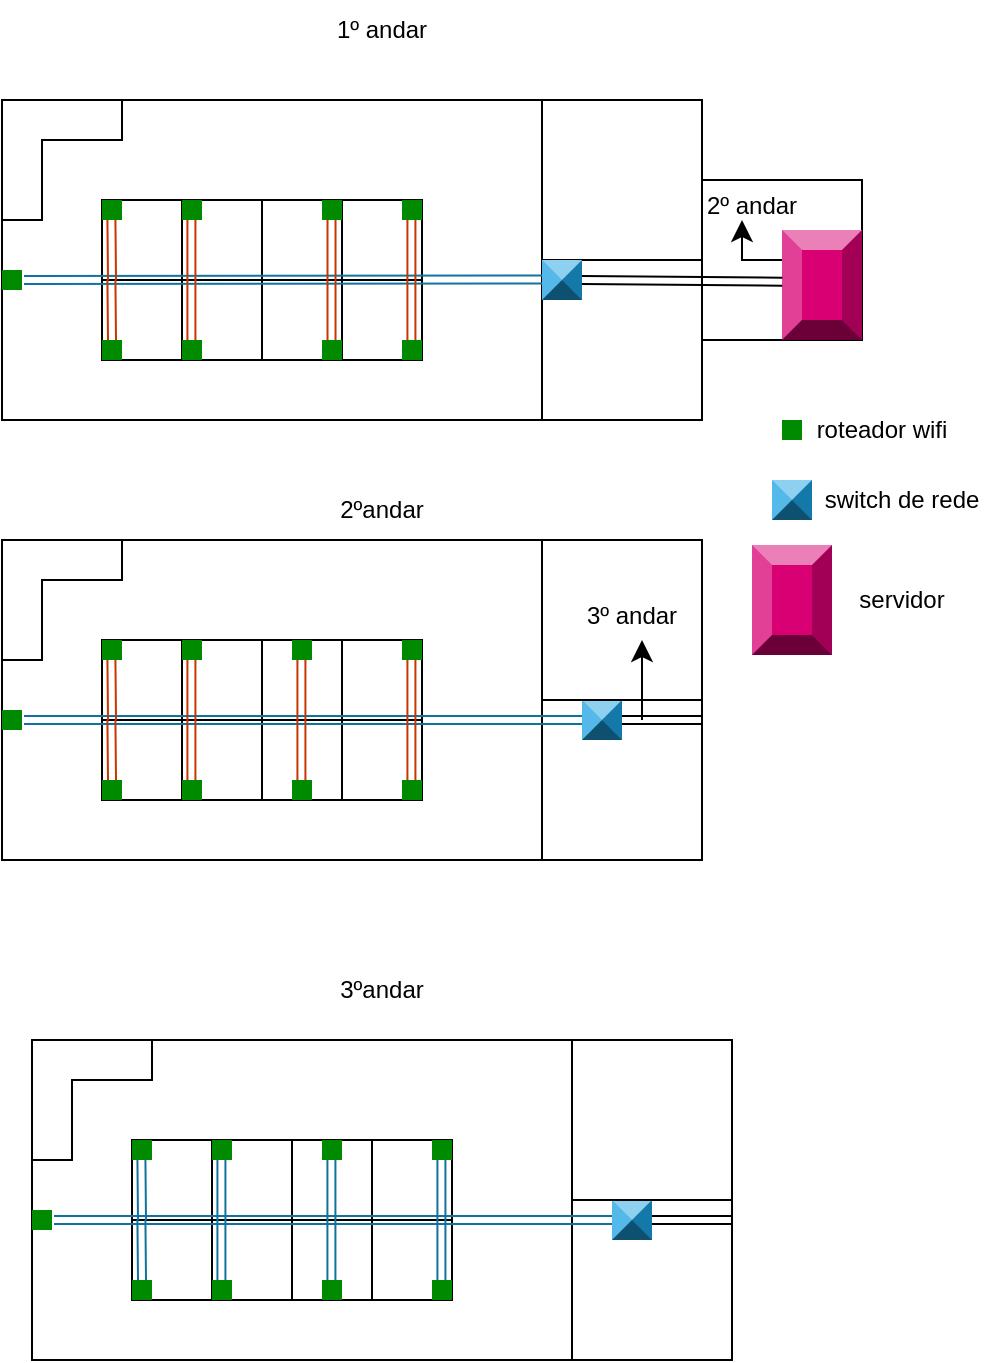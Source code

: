 <mxfile version="24.8.4">
  <diagram name="Página-1" id="rd1araRLgyyqAQQ0E0fI">
    <mxGraphModel dx="683" dy="369" grid="1" gridSize="10" guides="1" tooltips="1" connect="1" arrows="1" fold="1" page="1" pageScale="1" pageWidth="827" pageHeight="1169" math="0" shadow="0">
      <root>
        <mxCell id="0" />
        <mxCell id="1" parent="0" />
        <mxCell id="WoEynEt4-xypaKONyxZ4-16" value="1º andar" style="text;html=1;align=center;verticalAlign=middle;whiteSpace=wrap;rounded=0;" vertex="1" parent="1">
          <mxGeometry x="340" y="80" width="60" height="30" as="geometry" />
        </mxCell>
        <mxCell id="WoEynEt4-xypaKONyxZ4-25" value="&lt;div&gt;2ºandar&lt;/div&gt;" style="text;html=1;align=center;verticalAlign=middle;whiteSpace=wrap;rounded=0;" vertex="1" parent="1">
          <mxGeometry x="340" y="320" width="60" height="30" as="geometry" />
        </mxCell>
        <mxCell id="WoEynEt4-xypaKONyxZ4-26" value="3ºandar" style="text;html=1;align=center;verticalAlign=middle;whiteSpace=wrap;rounded=0;" vertex="1" parent="1">
          <mxGeometry x="340" y="560" width="60" height="30" as="geometry" />
        </mxCell>
        <mxCell id="WoEynEt4-xypaKONyxZ4-109" value="" style="whiteSpace=wrap;html=1;aspect=fixed;" vertex="1" parent="1">
          <mxGeometry x="530" y="170" width="80" height="80" as="geometry" />
        </mxCell>
        <mxCell id="WoEynEt4-xypaKONyxZ4-110" value="&lt;div&gt;&lt;br&gt;&lt;/div&gt;&lt;div&gt;&lt;br&gt;&lt;/div&gt;" style="labelPosition=center;verticalLabelPosition=middle;align=center;html=1;shape=mxgraph.basic.shaded_button;dx=10;fillColor=#d80073;strokeColor=#A50040;whiteSpace=wrap;fontColor=#ffffff;" vertex="1" parent="1">
          <mxGeometry x="570" y="195" width="40" height="55" as="geometry" />
        </mxCell>
        <mxCell id="WoEynEt4-xypaKONyxZ4-113" value="" style="rounded=0;whiteSpace=wrap;html=1;" vertex="1" parent="1">
          <mxGeometry x="180" y="130" width="270" height="160" as="geometry" />
        </mxCell>
        <mxCell id="WoEynEt4-xypaKONyxZ4-114" value="" style="whiteSpace=wrap;html=1;aspect=fixed;" vertex="1" parent="1">
          <mxGeometry x="450" y="130" width="80" height="80" as="geometry" />
        </mxCell>
        <mxCell id="WoEynEt4-xypaKONyxZ4-115" value="" style="whiteSpace=wrap;html=1;aspect=fixed;" vertex="1" parent="1">
          <mxGeometry x="450" y="210" width="80" height="80" as="geometry" />
        </mxCell>
        <mxCell id="WoEynEt4-xypaKONyxZ4-116" value="" style="shape=corner;whiteSpace=wrap;html=1;" vertex="1" parent="1">
          <mxGeometry x="180" y="130" width="60" height="60" as="geometry" />
        </mxCell>
        <mxCell id="WoEynEt4-xypaKONyxZ4-117" value="" style="whiteSpace=wrap;html=1;aspect=fixed;" vertex="1" parent="1">
          <mxGeometry x="230" y="180" width="40" height="40" as="geometry" />
        </mxCell>
        <mxCell id="WoEynEt4-xypaKONyxZ4-118" value="" style="whiteSpace=wrap;html=1;aspect=fixed;" vertex="1" parent="1">
          <mxGeometry x="270" y="180" width="40" height="40" as="geometry" />
        </mxCell>
        <mxCell id="WoEynEt4-xypaKONyxZ4-119" value="" style="whiteSpace=wrap;html=1;aspect=fixed;" vertex="1" parent="1">
          <mxGeometry x="310" y="180" width="40" height="40" as="geometry" />
        </mxCell>
        <mxCell id="WoEynEt4-xypaKONyxZ4-120" value="" style="whiteSpace=wrap;html=1;aspect=fixed;" vertex="1" parent="1">
          <mxGeometry x="350" y="180" width="40" height="40" as="geometry" />
        </mxCell>
        <mxCell id="WoEynEt4-xypaKONyxZ4-121" value="" style="whiteSpace=wrap;html=1;aspect=fixed;" vertex="1" parent="1">
          <mxGeometry x="230" y="220" width="40" height="40" as="geometry" />
        </mxCell>
        <mxCell id="WoEynEt4-xypaKONyxZ4-122" value="" style="whiteSpace=wrap;html=1;aspect=fixed;" vertex="1" parent="1">
          <mxGeometry x="270" y="220" width="40" height="40" as="geometry" />
        </mxCell>
        <mxCell id="WoEynEt4-xypaKONyxZ4-123" value="" style="whiteSpace=wrap;html=1;aspect=fixed;" vertex="1" parent="1">
          <mxGeometry x="310" y="220" width="40" height="40" as="geometry" />
        </mxCell>
        <mxCell id="WoEynEt4-xypaKONyxZ4-124" value="" style="whiteSpace=wrap;html=1;aspect=fixed;" vertex="1" parent="1">
          <mxGeometry x="350" y="220" width="40" height="40" as="geometry" />
        </mxCell>
        <mxCell id="WoEynEt4-xypaKONyxZ4-125" value="&lt;div&gt;&lt;br&gt;&lt;/div&gt;&lt;div&gt;&lt;br&gt;&lt;/div&gt;" style="labelPosition=center;verticalLabelPosition=middle;align=center;html=1;shape=mxgraph.basic.shaded_button;dx=10;fillColor=#1ba1e2;strokeColor=#006EAF;whiteSpace=wrap;fontColor=#ffffff;" vertex="1" parent="1">
          <mxGeometry x="450" y="210" width="20" height="20" as="geometry" />
        </mxCell>
        <mxCell id="WoEynEt4-xypaKONyxZ4-126" value="&lt;div&gt;&lt;br&gt;&lt;/div&gt;&lt;div&gt;&lt;br&gt;&lt;/div&gt;" style="labelPosition=center;verticalLabelPosition=middle;align=center;html=1;shape=mxgraph.basic.shaded_button;dx=0;fillColor=#008a00;strokeColor=#005700;whiteSpace=wrap;fontColor=#ffffff;" vertex="1" parent="1">
          <mxGeometry x="380" y="250" width="10" height="10" as="geometry" />
        </mxCell>
        <mxCell id="WoEynEt4-xypaKONyxZ4-127" value="&lt;div&gt;&lt;br&gt;&lt;/div&gt;&lt;div&gt;&lt;br&gt;&lt;/div&gt;" style="labelPosition=center;verticalLabelPosition=middle;align=center;html=1;shape=mxgraph.basic.shaded_button;dx=0;fillColor=#008a00;strokeColor=#005700;whiteSpace=wrap;fontColor=#ffffff;" vertex="1" parent="1">
          <mxGeometry x="380" y="180" width="10" height="10" as="geometry" />
        </mxCell>
        <mxCell id="WoEynEt4-xypaKONyxZ4-128" value="&lt;div&gt;&lt;br&gt;&lt;/div&gt;&lt;div&gt;&lt;br&gt;&lt;/div&gt;" style="labelPosition=center;verticalLabelPosition=middle;align=center;html=1;shape=mxgraph.basic.shaded_button;dx=0;fillColor=#008a00;strokeColor=#005700;whiteSpace=wrap;fontColor=#ffffff;" vertex="1" parent="1">
          <mxGeometry x="340" y="180" width="10" height="10" as="geometry" />
        </mxCell>
        <mxCell id="WoEynEt4-xypaKONyxZ4-129" value="&lt;div&gt;&lt;br&gt;&lt;/div&gt;&lt;div&gt;&lt;br&gt;&lt;/div&gt;" style="labelPosition=center;verticalLabelPosition=middle;align=center;html=1;shape=mxgraph.basic.shaded_button;dx=0;fillColor=#008a00;strokeColor=#005700;whiteSpace=wrap;fontColor=#ffffff;" vertex="1" parent="1">
          <mxGeometry x="340" y="250" width="10" height="10" as="geometry" />
        </mxCell>
        <mxCell id="WoEynEt4-xypaKONyxZ4-130" value="&lt;div&gt;&lt;br&gt;&lt;/div&gt;&lt;div&gt;&lt;br&gt;&lt;/div&gt;" style="labelPosition=center;verticalLabelPosition=middle;align=center;html=1;shape=mxgraph.basic.shaded_button;dx=0;fillColor=#008a00;strokeColor=#005700;whiteSpace=wrap;fontColor=#ffffff;" vertex="1" parent="1">
          <mxGeometry x="270" y="250" width="10" height="10" as="geometry" />
        </mxCell>
        <mxCell id="WoEynEt4-xypaKONyxZ4-131" value="&lt;div&gt;&lt;br&gt;&lt;/div&gt;&lt;div&gt;&lt;br&gt;&lt;/div&gt;" style="labelPosition=center;verticalLabelPosition=middle;align=center;html=1;shape=mxgraph.basic.shaded_button;dx=0;fillColor=#008a00;strokeColor=#005700;whiteSpace=wrap;fontColor=#ffffff;" vertex="1" parent="1">
          <mxGeometry x="270" y="180" width="10" height="10" as="geometry" />
        </mxCell>
        <mxCell id="WoEynEt4-xypaKONyxZ4-132" value="&lt;div&gt;&lt;br&gt;&lt;/div&gt;&lt;div&gt;&lt;br&gt;&lt;/div&gt;" style="labelPosition=center;verticalLabelPosition=middle;align=center;html=1;shape=mxgraph.basic.shaded_button;dx=0;fillColor=#008a00;strokeColor=#005700;whiteSpace=wrap;fontColor=#ffffff;" vertex="1" parent="1">
          <mxGeometry x="230" y="180" width="10" height="10" as="geometry" />
        </mxCell>
        <mxCell id="WoEynEt4-xypaKONyxZ4-133" value="&lt;div&gt;&lt;br&gt;&lt;/div&gt;&lt;div&gt;&lt;br&gt;&lt;/div&gt;" style="labelPosition=center;verticalLabelPosition=middle;align=center;html=1;shape=mxgraph.basic.shaded_button;dx=0;fillColor=#008a00;strokeColor=#005700;whiteSpace=wrap;fontColor=#ffffff;" vertex="1" parent="1">
          <mxGeometry x="230" y="250" width="10" height="10" as="geometry" />
        </mxCell>
        <mxCell id="WoEynEt4-xypaKONyxZ4-134" value="&lt;div&gt;&lt;br&gt;&lt;/div&gt;&lt;div&gt;&lt;br&gt;&lt;/div&gt;" style="labelPosition=center;verticalLabelPosition=middle;align=center;html=1;shape=mxgraph.basic.shaded_button;dx=0;fillColor=#008a00;strokeColor=#005700;whiteSpace=wrap;fontColor=#ffffff;" vertex="1" parent="1">
          <mxGeometry x="180" y="215" width="10" height="10" as="geometry" />
        </mxCell>
        <mxCell id="WoEynEt4-xypaKONyxZ4-135" value="" style="shape=link;html=1;rounded=0;fillColor=#b1ddf0;strokeColor=#10739e;" edge="1" parent="1">
          <mxGeometry width="100" relative="1" as="geometry">
            <mxPoint x="191" y="220" as="sourcePoint" />
            <mxPoint x="450" y="219.71" as="targetPoint" />
          </mxGeometry>
        </mxCell>
        <mxCell id="WoEynEt4-xypaKONyxZ4-136" value="" style="shape=link;html=1;rounded=0;exitX=1;exitY=0.5;exitDx=0;exitDy=0;exitPerimeter=0;entryX=0.004;entryY=0.47;entryDx=0;entryDy=0;entryPerimeter=0;" edge="1" parent="1" source="WoEynEt4-xypaKONyxZ4-125" target="WoEynEt4-xypaKONyxZ4-110">
          <mxGeometry width="100" relative="1" as="geometry">
            <mxPoint x="480" y="220" as="sourcePoint" />
            <mxPoint x="580" y="220" as="targetPoint" />
          </mxGeometry>
        </mxCell>
        <mxCell id="WoEynEt4-xypaKONyxZ4-139" value="" style="shape=link;html=1;rounded=0;fillColor=#fa6800;strokeColor=#C73500;" edge="1" parent="1">
          <mxGeometry width="100" relative="1" as="geometry">
            <mxPoint x="235" y="250" as="sourcePoint" />
            <mxPoint x="234.71" y="220" as="targetPoint" />
          </mxGeometry>
        </mxCell>
        <mxCell id="WoEynEt4-xypaKONyxZ4-142" value="" style="shape=link;html=1;rounded=0;fillColor=#fa6800;strokeColor=#C73500;" edge="1" parent="1">
          <mxGeometry width="100" relative="1" as="geometry">
            <mxPoint x="235" y="220" as="sourcePoint" />
            <mxPoint x="234.71" y="190" as="targetPoint" />
          </mxGeometry>
        </mxCell>
        <mxCell id="WoEynEt4-xypaKONyxZ4-143" value="" style="shape=link;html=1;rounded=0;fillColor=#fa6800;strokeColor=#C73500;" edge="1" parent="1">
          <mxGeometry width="100" relative="1" as="geometry">
            <mxPoint x="274.71" y="250" as="sourcePoint" />
            <mxPoint x="274.71" y="190" as="targetPoint" />
          </mxGeometry>
        </mxCell>
        <mxCell id="WoEynEt4-xypaKONyxZ4-145" value="" style="shape=link;html=1;rounded=0;fillColor=#fa6800;strokeColor=#C73500;" edge="1" parent="1">
          <mxGeometry width="100" relative="1" as="geometry">
            <mxPoint x="344.76" y="250" as="sourcePoint" />
            <mxPoint x="344.76" y="190" as="targetPoint" />
          </mxGeometry>
        </mxCell>
        <mxCell id="WoEynEt4-xypaKONyxZ4-146" value="" style="shape=link;html=1;rounded=0;fillColor=#fa6800;strokeColor=#C73500;" edge="1" parent="1">
          <mxGeometry width="100" relative="1" as="geometry">
            <mxPoint x="384.71" y="250" as="sourcePoint" />
            <mxPoint x="384.71" y="190" as="targetPoint" />
          </mxGeometry>
        </mxCell>
        <mxCell id="WoEynEt4-xypaKONyxZ4-150" value="" style="edgeStyle=segmentEdgeStyle;endArrow=classic;html=1;curved=0;rounded=0;endSize=8;startSize=8;" edge="1" parent="1">
          <mxGeometry width="50" height="50" relative="1" as="geometry">
            <mxPoint x="570" y="210" as="sourcePoint" />
            <mxPoint x="550" y="190" as="targetPoint" />
            <Array as="points">
              <mxPoint x="550" y="210" />
            </Array>
          </mxGeometry>
        </mxCell>
        <mxCell id="WoEynEt4-xypaKONyxZ4-153" value="2º andar" style="text;html=1;align=center;verticalAlign=middle;whiteSpace=wrap;rounded=0;" vertex="1" parent="1">
          <mxGeometry x="530" y="170" width="50" height="25" as="geometry" />
        </mxCell>
        <mxCell id="WoEynEt4-xypaKONyxZ4-182" value="" style="rounded=0;whiteSpace=wrap;html=1;" vertex="1" parent="1">
          <mxGeometry x="180" y="350" width="270" height="160" as="geometry" />
        </mxCell>
        <mxCell id="WoEynEt4-xypaKONyxZ4-184" value="" style="whiteSpace=wrap;html=1;aspect=fixed;" vertex="1" parent="1">
          <mxGeometry x="450" y="430" width="80" height="80" as="geometry" />
        </mxCell>
        <mxCell id="WoEynEt4-xypaKONyxZ4-185" value="" style="shape=corner;whiteSpace=wrap;html=1;" vertex="1" parent="1">
          <mxGeometry x="180" y="350" width="60" height="60" as="geometry" />
        </mxCell>
        <mxCell id="WoEynEt4-xypaKONyxZ4-186" value="" style="whiteSpace=wrap;html=1;aspect=fixed;" vertex="1" parent="1">
          <mxGeometry x="230" y="400" width="40" height="40" as="geometry" />
        </mxCell>
        <mxCell id="WoEynEt4-xypaKONyxZ4-187" value="" style="whiteSpace=wrap;html=1;aspect=fixed;" vertex="1" parent="1">
          <mxGeometry x="270" y="400" width="40" height="40" as="geometry" />
        </mxCell>
        <mxCell id="WoEynEt4-xypaKONyxZ4-188" value="" style="whiteSpace=wrap;html=1;aspect=fixed;" vertex="1" parent="1">
          <mxGeometry x="310" y="400" width="40" height="40" as="geometry" />
        </mxCell>
        <mxCell id="WoEynEt4-xypaKONyxZ4-189" value="" style="whiteSpace=wrap;html=1;aspect=fixed;" vertex="1" parent="1">
          <mxGeometry x="350" y="400" width="40" height="40" as="geometry" />
        </mxCell>
        <mxCell id="WoEynEt4-xypaKONyxZ4-190" value="" style="whiteSpace=wrap;html=1;aspect=fixed;" vertex="1" parent="1">
          <mxGeometry x="230" y="440" width="40" height="40" as="geometry" />
        </mxCell>
        <mxCell id="WoEynEt4-xypaKONyxZ4-191" value="" style="whiteSpace=wrap;html=1;aspect=fixed;" vertex="1" parent="1">
          <mxGeometry x="270" y="440" width="40" height="40" as="geometry" />
        </mxCell>
        <mxCell id="WoEynEt4-xypaKONyxZ4-192" value="" style="whiteSpace=wrap;html=1;aspect=fixed;" vertex="1" parent="1">
          <mxGeometry x="310" y="440" width="40" height="40" as="geometry" />
        </mxCell>
        <mxCell id="WoEynEt4-xypaKONyxZ4-193" value="" style="whiteSpace=wrap;html=1;aspect=fixed;" vertex="1" parent="1">
          <mxGeometry x="350" y="440" width="40" height="40" as="geometry" />
        </mxCell>
        <mxCell id="WoEynEt4-xypaKONyxZ4-194" value="&lt;div&gt;&lt;br&gt;&lt;/div&gt;&lt;div&gt;&lt;br&gt;&lt;/div&gt;" style="labelPosition=center;verticalLabelPosition=middle;align=center;html=1;shape=mxgraph.basic.shaded_button;dx=10;fillColor=#1ba1e2;strokeColor=#006EAF;whiteSpace=wrap;fontColor=#ffffff;" vertex="1" parent="1">
          <mxGeometry x="470" y="430" width="20" height="20" as="geometry" />
        </mxCell>
        <mxCell id="WoEynEt4-xypaKONyxZ4-195" value="&lt;div&gt;&lt;br&gt;&lt;/div&gt;&lt;div&gt;&lt;br&gt;&lt;/div&gt;" style="labelPosition=center;verticalLabelPosition=middle;align=center;html=1;shape=mxgraph.basic.shaded_button;dx=0;fillColor=#008a00;strokeColor=#005700;whiteSpace=wrap;fontColor=#ffffff;" vertex="1" parent="1">
          <mxGeometry x="380" y="470" width="10" height="10" as="geometry" />
        </mxCell>
        <mxCell id="WoEynEt4-xypaKONyxZ4-196" value="&lt;div&gt;&lt;br&gt;&lt;/div&gt;&lt;div&gt;&lt;br&gt;&lt;/div&gt;" style="labelPosition=center;verticalLabelPosition=middle;align=center;html=1;shape=mxgraph.basic.shaded_button;dx=0;fillColor=#008a00;strokeColor=#005700;whiteSpace=wrap;fontColor=#ffffff;" vertex="1" parent="1">
          <mxGeometry x="380" y="400" width="10" height="10" as="geometry" />
        </mxCell>
        <mxCell id="WoEynEt4-xypaKONyxZ4-197" value="&lt;div&gt;&lt;br&gt;&lt;/div&gt;&lt;div&gt;&lt;br&gt;&lt;/div&gt;" style="labelPosition=center;verticalLabelPosition=middle;align=center;html=1;shape=mxgraph.basic.shaded_button;dx=0;fillColor=#008a00;strokeColor=#005700;whiteSpace=wrap;fontColor=#ffffff;" vertex="1" parent="1">
          <mxGeometry x="325" y="400" width="10" height="10" as="geometry" />
        </mxCell>
        <mxCell id="WoEynEt4-xypaKONyxZ4-198" value="&lt;div&gt;&lt;br&gt;&lt;/div&gt;&lt;div&gt;&lt;br&gt;&lt;/div&gt;" style="labelPosition=center;verticalLabelPosition=middle;align=center;html=1;shape=mxgraph.basic.shaded_button;dx=0;fillColor=#008a00;strokeColor=#005700;whiteSpace=wrap;fontColor=#ffffff;" vertex="1" parent="1">
          <mxGeometry x="325" y="470" width="10" height="10" as="geometry" />
        </mxCell>
        <mxCell id="WoEynEt4-xypaKONyxZ4-199" value="&lt;div&gt;&lt;br&gt;&lt;/div&gt;&lt;div&gt;&lt;br&gt;&lt;/div&gt;" style="labelPosition=center;verticalLabelPosition=middle;align=center;html=1;shape=mxgraph.basic.shaded_button;dx=0;fillColor=#008a00;strokeColor=#005700;whiteSpace=wrap;fontColor=#ffffff;" vertex="1" parent="1">
          <mxGeometry x="270" y="470" width="10" height="10" as="geometry" />
        </mxCell>
        <mxCell id="WoEynEt4-xypaKONyxZ4-200" value="&lt;div&gt;&lt;br&gt;&lt;/div&gt;&lt;div&gt;&lt;br&gt;&lt;/div&gt;" style="labelPosition=center;verticalLabelPosition=middle;align=center;html=1;shape=mxgraph.basic.shaded_button;dx=0;fillColor=#008a00;strokeColor=#005700;whiteSpace=wrap;fontColor=#ffffff;" vertex="1" parent="1">
          <mxGeometry x="270" y="400" width="10" height="10" as="geometry" />
        </mxCell>
        <mxCell id="WoEynEt4-xypaKONyxZ4-201" value="&lt;div&gt;&lt;br&gt;&lt;/div&gt;&lt;div&gt;&lt;br&gt;&lt;/div&gt;" style="labelPosition=center;verticalLabelPosition=middle;align=center;html=1;shape=mxgraph.basic.shaded_button;dx=0;fillColor=#008a00;strokeColor=#005700;whiteSpace=wrap;fontColor=#ffffff;" vertex="1" parent="1">
          <mxGeometry x="230" y="400" width="10" height="10" as="geometry" />
        </mxCell>
        <mxCell id="WoEynEt4-xypaKONyxZ4-202" value="&lt;div&gt;&lt;br&gt;&lt;/div&gt;&lt;div&gt;&lt;br&gt;&lt;/div&gt;" style="labelPosition=center;verticalLabelPosition=middle;align=center;html=1;shape=mxgraph.basic.shaded_button;dx=0;fillColor=#008a00;strokeColor=#005700;whiteSpace=wrap;fontColor=#ffffff;" vertex="1" parent="1">
          <mxGeometry x="230" y="470" width="10" height="10" as="geometry" />
        </mxCell>
        <mxCell id="WoEynEt4-xypaKONyxZ4-203" value="&lt;div&gt;&lt;br&gt;&lt;/div&gt;&lt;div&gt;&lt;br&gt;&lt;/div&gt;" style="labelPosition=center;verticalLabelPosition=middle;align=center;html=1;shape=mxgraph.basic.shaded_button;dx=0;fillColor=#008a00;strokeColor=#005700;whiteSpace=wrap;fontColor=#ffffff;" vertex="1" parent="1">
          <mxGeometry x="180" y="435" width="10" height="10" as="geometry" />
        </mxCell>
        <mxCell id="WoEynEt4-xypaKONyxZ4-204" value="" style="shape=link;html=1;rounded=0;fillColor=#b1ddf0;strokeColor=#10739e;" edge="1" parent="1" target="WoEynEt4-xypaKONyxZ4-194">
          <mxGeometry width="100" relative="1" as="geometry">
            <mxPoint x="191" y="440" as="sourcePoint" />
            <mxPoint x="450" y="439.71" as="targetPoint" />
          </mxGeometry>
        </mxCell>
        <mxCell id="WoEynEt4-xypaKONyxZ4-205" value="" style="shape=link;html=1;rounded=0;fillColor=#fa6800;strokeColor=#C73500;" edge="1" parent="1">
          <mxGeometry width="100" relative="1" as="geometry">
            <mxPoint x="235" y="470" as="sourcePoint" />
            <mxPoint x="234.71" y="440" as="targetPoint" />
          </mxGeometry>
        </mxCell>
        <mxCell id="WoEynEt4-xypaKONyxZ4-206" value="" style="shape=link;html=1;rounded=0;fillColor=#fa6800;strokeColor=#C73500;" edge="1" parent="1">
          <mxGeometry width="100" relative="1" as="geometry">
            <mxPoint x="235" y="440" as="sourcePoint" />
            <mxPoint x="234.71" y="410" as="targetPoint" />
          </mxGeometry>
        </mxCell>
        <mxCell id="WoEynEt4-xypaKONyxZ4-207" value="" style="shape=link;html=1;rounded=0;fillColor=#fa6800;strokeColor=#C73500;" edge="1" parent="1">
          <mxGeometry width="100" relative="1" as="geometry">
            <mxPoint x="274.71" y="470" as="sourcePoint" />
            <mxPoint x="274.71" y="410" as="targetPoint" />
          </mxGeometry>
        </mxCell>
        <mxCell id="WoEynEt4-xypaKONyxZ4-208" value="" style="shape=link;html=1;rounded=0;fillColor=#fa6800;strokeColor=#C73500;" edge="1" parent="1">
          <mxGeometry width="100" relative="1" as="geometry">
            <mxPoint x="329.71" y="470" as="sourcePoint" />
            <mxPoint x="329.71" y="410" as="targetPoint" />
          </mxGeometry>
        </mxCell>
        <mxCell id="WoEynEt4-xypaKONyxZ4-209" value="" style="shape=link;html=1;rounded=0;fillColor=#fa6800;strokeColor=#C73500;" edge="1" parent="1">
          <mxGeometry width="100" relative="1" as="geometry">
            <mxPoint x="384.71" y="470" as="sourcePoint" />
            <mxPoint x="384.71" y="410" as="targetPoint" />
          </mxGeometry>
        </mxCell>
        <mxCell id="WoEynEt4-xypaKONyxZ4-212" value="" style="shape=link;html=1;rounded=0;" edge="1" parent="1">
          <mxGeometry width="100" relative="1" as="geometry">
            <mxPoint x="490" y="440" as="sourcePoint" />
            <mxPoint x="530" y="440" as="targetPoint" />
          </mxGeometry>
        </mxCell>
        <mxCell id="WoEynEt4-xypaKONyxZ4-215" value="" style="whiteSpace=wrap;html=1;aspect=fixed;" vertex="1" parent="1">
          <mxGeometry x="450" y="350" width="80" height="80" as="geometry" />
        </mxCell>
        <mxCell id="WoEynEt4-xypaKONyxZ4-218" value="" style="edgeStyle=elbowEdgeStyle;elbow=vertical;endArrow=classic;html=1;curved=0;rounded=0;endSize=8;startSize=8;entryX=0.625;entryY=0.625;entryDx=0;entryDy=0;entryPerimeter=0;" edge="1" parent="1" target="WoEynEt4-xypaKONyxZ4-215">
          <mxGeometry width="50" height="50" relative="1" as="geometry">
            <mxPoint x="500" y="440" as="sourcePoint" />
            <mxPoint x="550" y="390" as="targetPoint" />
            <Array as="points">
              <mxPoint x="500" y="410" />
            </Array>
          </mxGeometry>
        </mxCell>
        <mxCell id="WoEynEt4-xypaKONyxZ4-219" value="3º andar" style="text;html=1;align=center;verticalAlign=middle;whiteSpace=wrap;rounded=0;" vertex="1" parent="1">
          <mxGeometry x="470" y="375" width="50" height="25" as="geometry" />
        </mxCell>
        <mxCell id="WoEynEt4-xypaKONyxZ4-220" value="" style="rounded=0;whiteSpace=wrap;html=1;" vertex="1" parent="1">
          <mxGeometry x="195" y="600" width="270" height="160" as="geometry" />
        </mxCell>
        <mxCell id="WoEynEt4-xypaKONyxZ4-221" value="" style="whiteSpace=wrap;html=1;aspect=fixed;" vertex="1" parent="1">
          <mxGeometry x="465" y="680" width="80" height="80" as="geometry" />
        </mxCell>
        <mxCell id="WoEynEt4-xypaKONyxZ4-222" value="" style="shape=corner;whiteSpace=wrap;html=1;" vertex="1" parent="1">
          <mxGeometry x="195" y="600" width="60" height="60" as="geometry" />
        </mxCell>
        <mxCell id="WoEynEt4-xypaKONyxZ4-223" value="" style="whiteSpace=wrap;html=1;aspect=fixed;" vertex="1" parent="1">
          <mxGeometry x="245" y="650" width="40" height="40" as="geometry" />
        </mxCell>
        <mxCell id="WoEynEt4-xypaKONyxZ4-224" value="" style="whiteSpace=wrap;html=1;aspect=fixed;" vertex="1" parent="1">
          <mxGeometry x="285" y="650" width="40" height="40" as="geometry" />
        </mxCell>
        <mxCell id="WoEynEt4-xypaKONyxZ4-225" value="" style="whiteSpace=wrap;html=1;aspect=fixed;" vertex="1" parent="1">
          <mxGeometry x="325" y="650" width="40" height="40" as="geometry" />
        </mxCell>
        <mxCell id="WoEynEt4-xypaKONyxZ4-226" value="" style="whiteSpace=wrap;html=1;aspect=fixed;" vertex="1" parent="1">
          <mxGeometry x="365" y="650" width="40" height="40" as="geometry" />
        </mxCell>
        <mxCell id="WoEynEt4-xypaKONyxZ4-227" value="" style="whiteSpace=wrap;html=1;aspect=fixed;" vertex="1" parent="1">
          <mxGeometry x="245" y="690" width="40" height="40" as="geometry" />
        </mxCell>
        <mxCell id="WoEynEt4-xypaKONyxZ4-228" value="" style="whiteSpace=wrap;html=1;aspect=fixed;" vertex="1" parent="1">
          <mxGeometry x="285" y="690" width="40" height="40" as="geometry" />
        </mxCell>
        <mxCell id="WoEynEt4-xypaKONyxZ4-229" value="" style="whiteSpace=wrap;html=1;aspect=fixed;" vertex="1" parent="1">
          <mxGeometry x="325" y="690" width="40" height="40" as="geometry" />
        </mxCell>
        <mxCell id="WoEynEt4-xypaKONyxZ4-230" value="" style="whiteSpace=wrap;html=1;aspect=fixed;" vertex="1" parent="1">
          <mxGeometry x="365" y="690" width="40" height="40" as="geometry" />
        </mxCell>
        <mxCell id="WoEynEt4-xypaKONyxZ4-231" value="&lt;div&gt;&lt;br&gt;&lt;/div&gt;&lt;div&gt;&lt;br&gt;&lt;/div&gt;" style="labelPosition=center;verticalLabelPosition=middle;align=center;html=1;shape=mxgraph.basic.shaded_button;dx=10;fillColor=#1ba1e2;strokeColor=#006EAF;whiteSpace=wrap;fontColor=#ffffff;" vertex="1" parent="1">
          <mxGeometry x="485" y="680" width="20" height="20" as="geometry" />
        </mxCell>
        <mxCell id="WoEynEt4-xypaKONyxZ4-232" value="&lt;div&gt;&lt;br&gt;&lt;/div&gt;&lt;div&gt;&lt;br&gt;&lt;/div&gt;" style="labelPosition=center;verticalLabelPosition=middle;align=center;html=1;shape=mxgraph.basic.shaded_button;dx=0;fillColor=#008a00;strokeColor=#005700;whiteSpace=wrap;fontColor=#ffffff;" vertex="1" parent="1">
          <mxGeometry x="395" y="720" width="10" height="10" as="geometry" />
        </mxCell>
        <mxCell id="WoEynEt4-xypaKONyxZ4-233" value="&lt;div&gt;&lt;br&gt;&lt;/div&gt;&lt;div&gt;&lt;br&gt;&lt;/div&gt;" style="labelPosition=center;verticalLabelPosition=middle;align=center;html=1;shape=mxgraph.basic.shaded_button;dx=0;fillColor=#008a00;strokeColor=#005700;whiteSpace=wrap;fontColor=#ffffff;" vertex="1" parent="1">
          <mxGeometry x="395" y="650" width="10" height="10" as="geometry" />
        </mxCell>
        <mxCell id="WoEynEt4-xypaKONyxZ4-234" value="&lt;div&gt;&lt;br&gt;&lt;/div&gt;&lt;div&gt;&lt;br&gt;&lt;/div&gt;" style="labelPosition=center;verticalLabelPosition=middle;align=center;html=1;shape=mxgraph.basic.shaded_button;dx=0;fillColor=#008a00;strokeColor=#005700;whiteSpace=wrap;fontColor=#ffffff;" vertex="1" parent="1">
          <mxGeometry x="340" y="650" width="10" height="10" as="geometry" />
        </mxCell>
        <mxCell id="WoEynEt4-xypaKONyxZ4-235" value="&lt;div&gt;&lt;br&gt;&lt;/div&gt;&lt;div&gt;&lt;br&gt;&lt;/div&gt;" style="labelPosition=center;verticalLabelPosition=middle;align=center;html=1;shape=mxgraph.basic.shaded_button;dx=0;fillColor=#008a00;strokeColor=#005700;whiteSpace=wrap;fontColor=#ffffff;" vertex="1" parent="1">
          <mxGeometry x="340" y="720" width="10" height="10" as="geometry" />
        </mxCell>
        <mxCell id="WoEynEt4-xypaKONyxZ4-236" value="&lt;div&gt;&lt;br&gt;&lt;/div&gt;&lt;div&gt;&lt;br&gt;&lt;/div&gt;" style="labelPosition=center;verticalLabelPosition=middle;align=center;html=1;shape=mxgraph.basic.shaded_button;dx=0;fillColor=#008a00;strokeColor=#005700;whiteSpace=wrap;fontColor=#ffffff;" vertex="1" parent="1">
          <mxGeometry x="285" y="720" width="10" height="10" as="geometry" />
        </mxCell>
        <mxCell id="WoEynEt4-xypaKONyxZ4-237" value="&lt;div&gt;&lt;br&gt;&lt;/div&gt;&lt;div&gt;&lt;br&gt;&lt;/div&gt;" style="labelPosition=center;verticalLabelPosition=middle;align=center;html=1;shape=mxgraph.basic.shaded_button;dx=0;fillColor=#008a00;strokeColor=#005700;whiteSpace=wrap;fontColor=#ffffff;" vertex="1" parent="1">
          <mxGeometry x="285" y="650" width="10" height="10" as="geometry" />
        </mxCell>
        <mxCell id="WoEynEt4-xypaKONyxZ4-238" value="&lt;div&gt;&lt;br&gt;&lt;/div&gt;&lt;div&gt;&lt;br&gt;&lt;/div&gt;" style="labelPosition=center;verticalLabelPosition=middle;align=center;html=1;shape=mxgraph.basic.shaded_button;dx=0;fillColor=#008a00;strokeColor=#005700;whiteSpace=wrap;fontColor=#ffffff;" vertex="1" parent="1">
          <mxGeometry x="245" y="650" width="10" height="10" as="geometry" />
        </mxCell>
        <mxCell id="WoEynEt4-xypaKONyxZ4-239" value="&lt;div&gt;&lt;br&gt;&lt;/div&gt;&lt;div&gt;&lt;br&gt;&lt;/div&gt;" style="labelPosition=center;verticalLabelPosition=middle;align=center;html=1;shape=mxgraph.basic.shaded_button;dx=0;fillColor=#008a00;strokeColor=#005700;whiteSpace=wrap;fontColor=#ffffff;" vertex="1" parent="1">
          <mxGeometry x="245" y="720" width="10" height="10" as="geometry" />
        </mxCell>
        <mxCell id="WoEynEt4-xypaKONyxZ4-240" value="&lt;div&gt;&lt;br&gt;&lt;/div&gt;&lt;div&gt;&lt;br&gt;&lt;/div&gt;" style="labelPosition=center;verticalLabelPosition=middle;align=center;html=1;shape=mxgraph.basic.shaded_button;dx=0;fillColor=#008a00;strokeColor=#005700;whiteSpace=wrap;fontColor=#ffffff;" vertex="1" parent="1">
          <mxGeometry x="195" y="685" width="10" height="10" as="geometry" />
        </mxCell>
        <mxCell id="WoEynEt4-xypaKONyxZ4-241" value="" style="shape=link;html=1;rounded=0;fillColor=#b1ddf0;strokeColor=#10739e;" edge="1" parent="1" target="WoEynEt4-xypaKONyxZ4-231">
          <mxGeometry width="100" relative="1" as="geometry">
            <mxPoint x="206" y="690" as="sourcePoint" />
            <mxPoint x="465" y="689.71" as="targetPoint" />
          </mxGeometry>
        </mxCell>
        <mxCell id="WoEynEt4-xypaKONyxZ4-242" value="" style="shape=link;html=1;rounded=0;fillColor=#b1ddf0;strokeColor=#10739e;" edge="1" parent="1">
          <mxGeometry width="100" relative="1" as="geometry">
            <mxPoint x="250" y="720" as="sourcePoint" />
            <mxPoint x="249.71" y="690" as="targetPoint" />
          </mxGeometry>
        </mxCell>
        <mxCell id="WoEynEt4-xypaKONyxZ4-243" value="" style="shape=link;html=1;rounded=0;fillColor=#b1ddf0;strokeColor=#10739e;" edge="1" parent="1">
          <mxGeometry width="100" relative="1" as="geometry">
            <mxPoint x="250" y="690" as="sourcePoint" />
            <mxPoint x="249.71" y="660" as="targetPoint" />
          </mxGeometry>
        </mxCell>
        <mxCell id="WoEynEt4-xypaKONyxZ4-244" value="" style="shape=link;html=1;rounded=0;fillColor=#b1ddf0;strokeColor=#10739e;" edge="1" parent="1">
          <mxGeometry width="100" relative="1" as="geometry">
            <mxPoint x="289.71" y="720" as="sourcePoint" />
            <mxPoint x="289.71" y="660" as="targetPoint" />
          </mxGeometry>
        </mxCell>
        <mxCell id="WoEynEt4-xypaKONyxZ4-245" value="" style="shape=link;html=1;rounded=0;fillColor=#b1ddf0;strokeColor=#10739e;" edge="1" parent="1">
          <mxGeometry width="100" relative="1" as="geometry">
            <mxPoint x="344.71" y="720" as="sourcePoint" />
            <mxPoint x="344.71" y="660" as="targetPoint" />
          </mxGeometry>
        </mxCell>
        <mxCell id="WoEynEt4-xypaKONyxZ4-246" value="" style="shape=link;html=1;rounded=0;fillColor=#b1ddf0;strokeColor=#10739e;" edge="1" parent="1">
          <mxGeometry width="100" relative="1" as="geometry">
            <mxPoint x="399.71" y="720" as="sourcePoint" />
            <mxPoint x="399.71" y="660" as="targetPoint" />
          </mxGeometry>
        </mxCell>
        <mxCell id="WoEynEt4-xypaKONyxZ4-247" value="" style="shape=link;html=1;rounded=0;" edge="1" parent="1">
          <mxGeometry width="100" relative="1" as="geometry">
            <mxPoint x="505" y="690" as="sourcePoint" />
            <mxPoint x="545" y="690" as="targetPoint" />
          </mxGeometry>
        </mxCell>
        <mxCell id="WoEynEt4-xypaKONyxZ4-248" value="" style="whiteSpace=wrap;html=1;aspect=fixed;" vertex="1" parent="1">
          <mxGeometry x="465" y="600" width="80" height="80" as="geometry" />
        </mxCell>
        <mxCell id="WoEynEt4-xypaKONyxZ4-251" value="&lt;div&gt;&lt;br&gt;&lt;/div&gt;&lt;div&gt;&lt;br&gt;&lt;/div&gt;" style="labelPosition=center;verticalLabelPosition=middle;align=center;html=1;shape=mxgraph.basic.shaded_button;dx=0;fillColor=#008a00;strokeColor=#005700;whiteSpace=wrap;fontColor=#ffffff;" vertex="1" parent="1">
          <mxGeometry x="570" y="290" width="10" height="10" as="geometry" />
        </mxCell>
        <mxCell id="WoEynEt4-xypaKONyxZ4-252" value="roteador wifi" style="text;html=1;align=center;verticalAlign=middle;whiteSpace=wrap;rounded=0;" vertex="1" parent="1">
          <mxGeometry x="580" y="280" width="80" height="30" as="geometry" />
        </mxCell>
        <mxCell id="WoEynEt4-xypaKONyxZ4-255" value="&lt;div&gt;&lt;br&gt;&lt;/div&gt;&lt;div&gt;&lt;br&gt;&lt;/div&gt;" style="labelPosition=center;verticalLabelPosition=middle;align=center;html=1;shape=mxgraph.basic.shaded_button;dx=10;fillColor=#1ba1e2;strokeColor=#006EAF;whiteSpace=wrap;fontColor=#ffffff;" vertex="1" parent="1">
          <mxGeometry x="565" y="320" width="20" height="20" as="geometry" />
        </mxCell>
        <mxCell id="WoEynEt4-xypaKONyxZ4-256" value="switch de rede" style="text;html=1;align=center;verticalAlign=middle;whiteSpace=wrap;rounded=0;" vertex="1" parent="1">
          <mxGeometry x="585" y="315" width="90" height="30" as="geometry" />
        </mxCell>
        <mxCell id="WoEynEt4-xypaKONyxZ4-261" value="&lt;div&gt;&lt;br&gt;&lt;/div&gt;&lt;div&gt;&lt;br&gt;&lt;/div&gt;" style="labelPosition=center;verticalLabelPosition=middle;align=center;html=1;shape=mxgraph.basic.shaded_button;dx=10;fillColor=#d80073;strokeColor=#A50040;whiteSpace=wrap;fontColor=#ffffff;" vertex="1" parent="1">
          <mxGeometry x="555" y="352.5" width="40" height="55" as="geometry" />
        </mxCell>
        <mxCell id="WoEynEt4-xypaKONyxZ4-262" value="servidor" style="text;html=1;align=center;verticalAlign=middle;whiteSpace=wrap;rounded=0;" vertex="1" parent="1">
          <mxGeometry x="600" y="365" width="60" height="30" as="geometry" />
        </mxCell>
      </root>
    </mxGraphModel>
  </diagram>
</mxfile>
